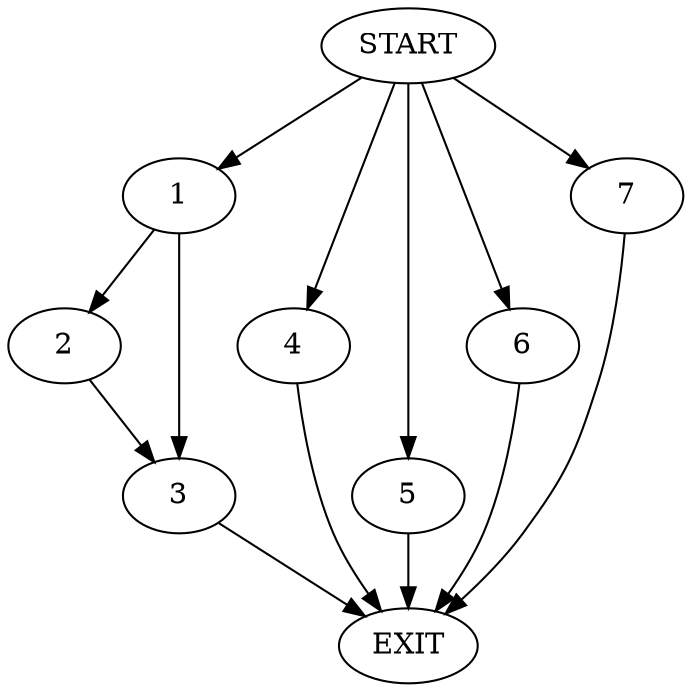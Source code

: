 digraph {
0 [label="START"]
8 [label="EXIT"]
0 -> 1
1 -> 2
1 -> 3
2 -> 3
3 -> 8
0 -> 4
4 -> 8
0 -> 5
5 -> 8
0 -> 6
6 -> 8
0 -> 7
7 -> 8
}
